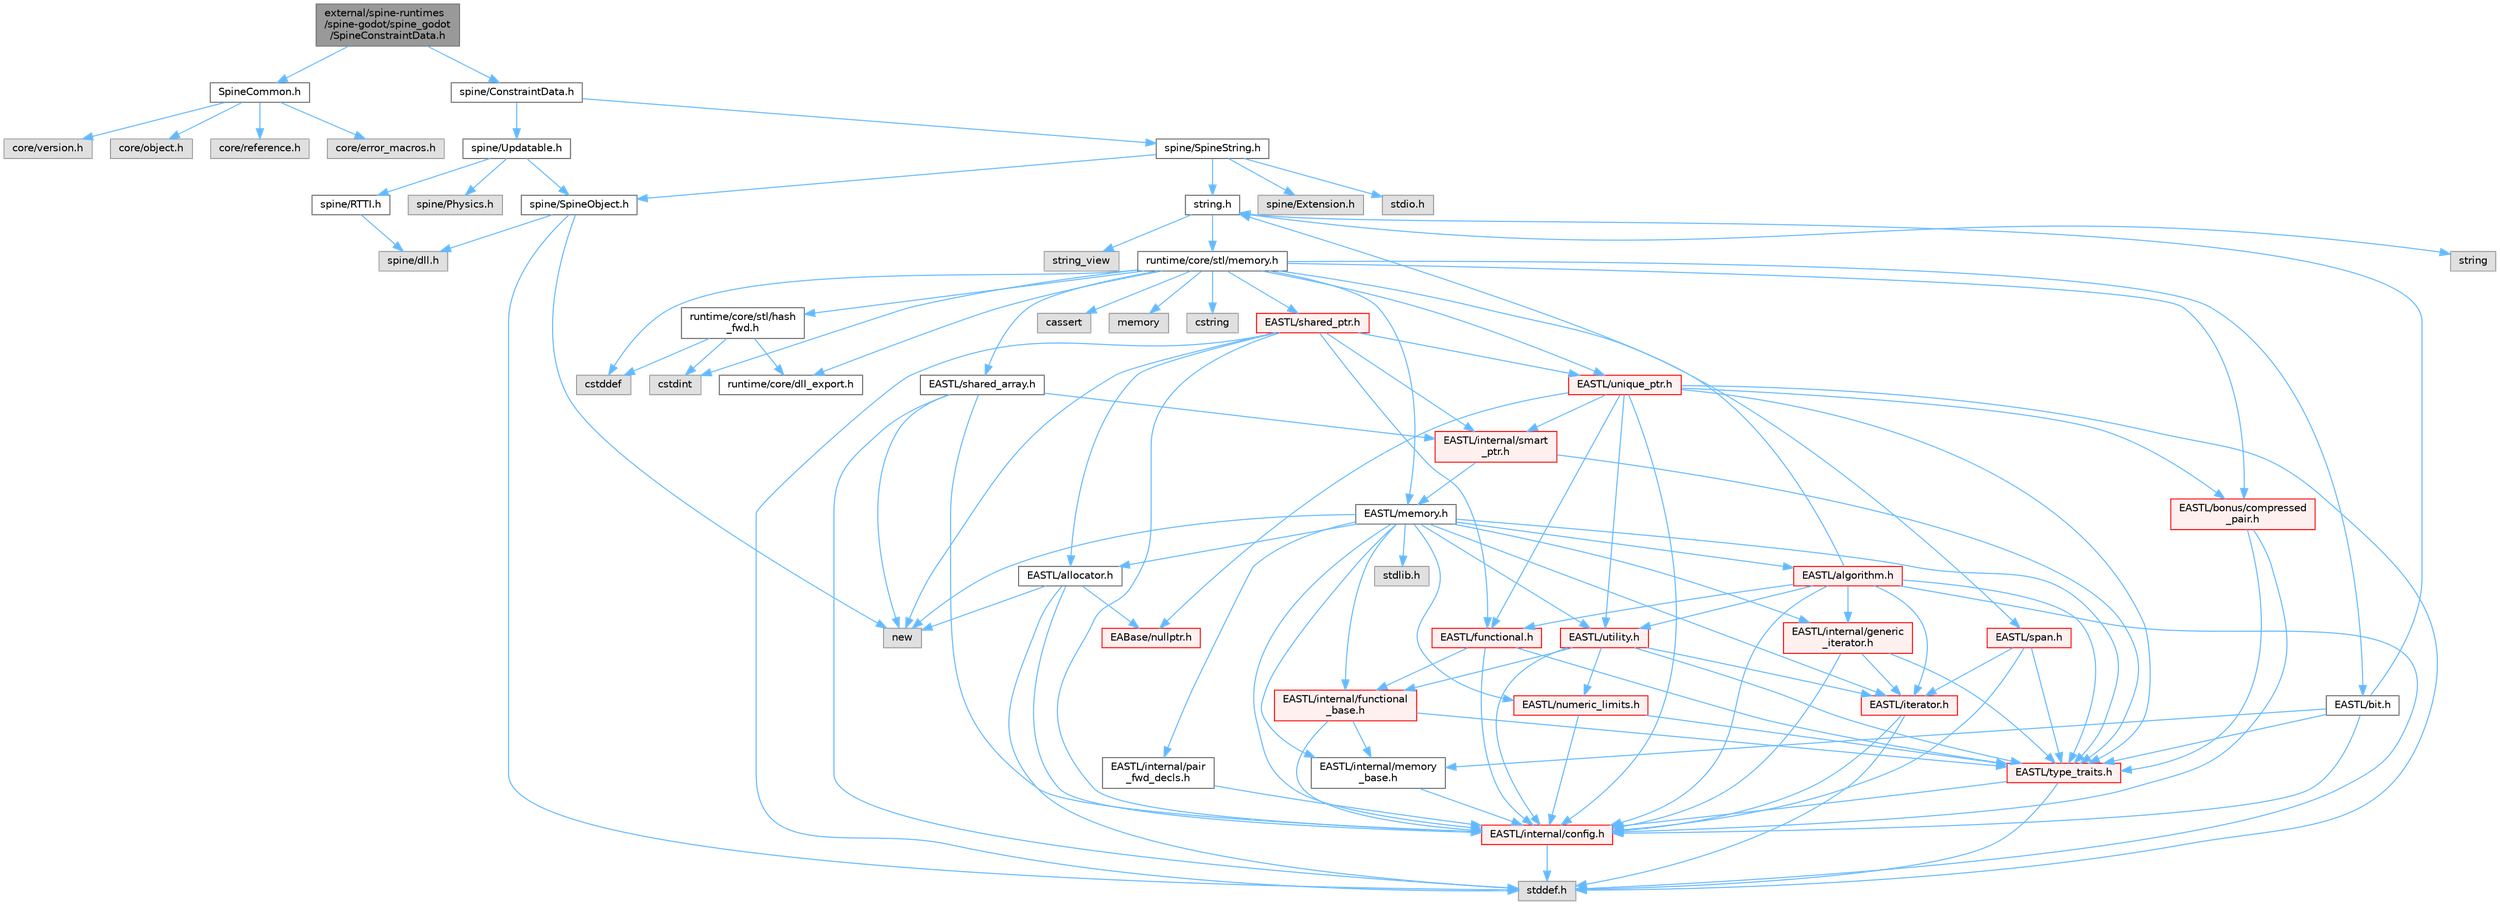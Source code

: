 digraph "external/spine-runtimes/spine-godot/spine_godot/SpineConstraintData.h"
{
 // LATEX_PDF_SIZE
  bgcolor="transparent";
  edge [fontname=Helvetica,fontsize=10,labelfontname=Helvetica,labelfontsize=10];
  node [fontname=Helvetica,fontsize=10,shape=box,height=0.2,width=0.4];
  Node1 [id="Node000001",label="external/spine-runtimes\l/spine-godot/spine_godot\l/SpineConstraintData.h",height=0.2,width=0.4,color="gray40", fillcolor="grey60", style="filled", fontcolor="black",tooltip=" "];
  Node1 -> Node2 [id="edge1_Node000001_Node000002",color="steelblue1",style="solid",tooltip=" "];
  Node2 [id="Node000002",label="SpineCommon.h",height=0.2,width=0.4,color="grey40", fillcolor="white", style="filled",URL="$_spine_common_8h.html",tooltip=" "];
  Node2 -> Node3 [id="edge2_Node000002_Node000003",color="steelblue1",style="solid",tooltip=" "];
  Node3 [id="Node000003",label="core/version.h",height=0.2,width=0.4,color="grey60", fillcolor="#E0E0E0", style="filled",tooltip=" "];
  Node2 -> Node4 [id="edge3_Node000002_Node000004",color="steelblue1",style="solid",tooltip=" "];
  Node4 [id="Node000004",label="core/object.h",height=0.2,width=0.4,color="grey60", fillcolor="#E0E0E0", style="filled",tooltip=" "];
  Node2 -> Node5 [id="edge4_Node000002_Node000005",color="steelblue1",style="solid",tooltip=" "];
  Node5 [id="Node000005",label="core/reference.h",height=0.2,width=0.4,color="grey60", fillcolor="#E0E0E0", style="filled",tooltip=" "];
  Node2 -> Node6 [id="edge5_Node000002_Node000006",color="steelblue1",style="solid",tooltip=" "];
  Node6 [id="Node000006",label="core/error_macros.h",height=0.2,width=0.4,color="grey60", fillcolor="#E0E0E0", style="filled",tooltip=" "];
  Node1 -> Node7 [id="edge6_Node000001_Node000007",color="steelblue1",style="solid",tooltip=" "];
  Node7 [id="Node000007",label="spine/ConstraintData.h",height=0.2,width=0.4,color="grey40", fillcolor="white", style="filled",URL="$_constraint_data_8h.html",tooltip=" "];
  Node7 -> Node8 [id="edge7_Node000007_Node000008",color="steelblue1",style="solid",tooltip=" "];
  Node8 [id="Node000008",label="spine/Updatable.h",height=0.2,width=0.4,color="grey40", fillcolor="white", style="filled",URL="$_updatable_8h.html",tooltip=" "];
  Node8 -> Node9 [id="edge8_Node000008_Node000009",color="steelblue1",style="solid",tooltip=" "];
  Node9 [id="Node000009",label="spine/RTTI.h",height=0.2,width=0.4,color="grey40", fillcolor="white", style="filled",URL="$_r_t_t_i_8h.html",tooltip=" "];
  Node9 -> Node10 [id="edge9_Node000009_Node000010",color="steelblue1",style="solid",tooltip=" "];
  Node10 [id="Node000010",label="spine/dll.h",height=0.2,width=0.4,color="grey60", fillcolor="#E0E0E0", style="filled",tooltip=" "];
  Node8 -> Node11 [id="edge10_Node000008_Node000011",color="steelblue1",style="solid",tooltip=" "];
  Node11 [id="Node000011",label="spine/SpineObject.h",height=0.2,width=0.4,color="grey40", fillcolor="white", style="filled",URL="$_spine_object_8h.html",tooltip=" "];
  Node11 -> Node12 [id="edge11_Node000011_Node000012",color="steelblue1",style="solid",tooltip=" "];
  Node12 [id="Node000012",label="new",height=0.2,width=0.4,color="grey60", fillcolor="#E0E0E0", style="filled",tooltip=" "];
  Node11 -> Node13 [id="edge12_Node000011_Node000013",color="steelblue1",style="solid",tooltip=" "];
  Node13 [id="Node000013",label="stddef.h",height=0.2,width=0.4,color="grey60", fillcolor="#E0E0E0", style="filled",tooltip=" "];
  Node11 -> Node10 [id="edge13_Node000011_Node000010",color="steelblue1",style="solid",tooltip=" "];
  Node8 -> Node14 [id="edge14_Node000008_Node000014",color="steelblue1",style="solid",tooltip=" "];
  Node14 [id="Node000014",label="spine/Physics.h",height=0.2,width=0.4,color="grey60", fillcolor="#E0E0E0", style="filled",tooltip=" "];
  Node7 -> Node15 [id="edge15_Node000007_Node000015",color="steelblue1",style="solid",tooltip=" "];
  Node15 [id="Node000015",label="spine/SpineString.h",height=0.2,width=0.4,color="grey40", fillcolor="white", style="filled",URL="$_spine_string_8h.html",tooltip=" "];
  Node15 -> Node11 [id="edge16_Node000015_Node000011",color="steelblue1",style="solid",tooltip=" "];
  Node15 -> Node16 [id="edge17_Node000015_Node000016",color="steelblue1",style="solid",tooltip=" "];
  Node16 [id="Node000016",label="spine/Extension.h",height=0.2,width=0.4,color="grey60", fillcolor="#E0E0E0", style="filled",tooltip=" "];
  Node15 -> Node17 [id="edge18_Node000015_Node000017",color="steelblue1",style="solid",tooltip=" "];
  Node17 [id="Node000017",label="string.h",height=0.2,width=0.4,color="grey40", fillcolor="white", style="filled",URL="$string_8h.html",tooltip=" "];
  Node17 -> Node18 [id="edge19_Node000017_Node000018",color="steelblue1",style="solid",tooltip=" "];
  Node18 [id="Node000018",label="string",height=0.2,width=0.4,color="grey60", fillcolor="#E0E0E0", style="filled",tooltip=" "];
  Node17 -> Node19 [id="edge20_Node000017_Node000019",color="steelblue1",style="solid",tooltip=" "];
  Node19 [id="Node000019",label="string_view",height=0.2,width=0.4,color="grey60", fillcolor="#E0E0E0", style="filled",tooltip=" "];
  Node17 -> Node20 [id="edge21_Node000017_Node000020",color="steelblue1",style="solid",tooltip=" "];
  Node20 [id="Node000020",label="runtime/core/stl/memory.h",height=0.2,width=0.4,color="grey40", fillcolor="white", style="filled",URL="$runtime_2core_2stl_2memory_8h.html",tooltip=" "];
  Node20 -> Node21 [id="edge22_Node000020_Node000021",color="steelblue1",style="solid",tooltip=" "];
  Node21 [id="Node000021",label="cstddef",height=0.2,width=0.4,color="grey60", fillcolor="#E0E0E0", style="filled",tooltip=" "];
  Node20 -> Node22 [id="edge23_Node000020_Node000022",color="steelblue1",style="solid",tooltip=" "];
  Node22 [id="Node000022",label="cstdint",height=0.2,width=0.4,color="grey60", fillcolor="#E0E0E0", style="filled",tooltip=" "];
  Node20 -> Node23 [id="edge24_Node000020_Node000023",color="steelblue1",style="solid",tooltip=" "];
  Node23 [id="Node000023",label="cassert",height=0.2,width=0.4,color="grey60", fillcolor="#E0E0E0", style="filled",tooltip=" "];
  Node20 -> Node24 [id="edge25_Node000020_Node000024",color="steelblue1",style="solid",tooltip=" "];
  Node24 [id="Node000024",label="memory",height=0.2,width=0.4,color="grey60", fillcolor="#E0E0E0", style="filled",tooltip=" "];
  Node20 -> Node25 [id="edge26_Node000020_Node000025",color="steelblue1",style="solid",tooltip=" "];
  Node25 [id="Node000025",label="cstring",height=0.2,width=0.4,color="grey60", fillcolor="#E0E0E0", style="filled",tooltip=" "];
  Node20 -> Node26 [id="edge27_Node000020_Node000026",color="steelblue1",style="solid",tooltip=" "];
  Node26 [id="Node000026",label="EASTL/bit.h",height=0.2,width=0.4,color="grey40", fillcolor="white", style="filled",URL="$bit_8h.html",tooltip=" "];
  Node26 -> Node27 [id="edge28_Node000026_Node000027",color="steelblue1",style="solid",tooltip=" "];
  Node27 [id="Node000027",label="EASTL/internal/config.h",height=0.2,width=0.4,color="red", fillcolor="#FFF0F0", style="filled",URL="$runtime_2_e_a_s_t_l_2include_2_e_a_s_t_l_2internal_2config_8h.html",tooltip=" "];
  Node27 -> Node13 [id="edge29_Node000027_Node000013",color="steelblue1",style="solid",tooltip=" "];
  Node26 -> Node35 [id="edge30_Node000026_Node000035",color="steelblue1",style="solid",tooltip=" "];
  Node35 [id="Node000035",label="EASTL/internal/memory\l_base.h",height=0.2,width=0.4,color="grey40", fillcolor="white", style="filled",URL="$memory__base_8h.html",tooltip=" "];
  Node35 -> Node27 [id="edge31_Node000035_Node000027",color="steelblue1",style="solid",tooltip=" "];
  Node26 -> Node36 [id="edge32_Node000026_Node000036",color="steelblue1",style="solid",tooltip=" "];
  Node36 [id="Node000036",label="EASTL/type_traits.h",height=0.2,width=0.4,color="red", fillcolor="#FFF0F0", style="filled",URL="$_e_a_s_t_l_2include_2_e_a_s_t_l_2type__traits_8h.html",tooltip=" "];
  Node36 -> Node27 [id="edge33_Node000036_Node000027",color="steelblue1",style="solid",tooltip=" "];
  Node36 -> Node13 [id="edge34_Node000036_Node000013",color="steelblue1",style="solid",tooltip=" "];
  Node26 -> Node17 [id="edge35_Node000026_Node000017",color="steelblue1",style="solid",tooltip=" "];
  Node20 -> Node46 [id="edge36_Node000020_Node000046",color="steelblue1",style="solid",tooltip=" "];
  Node46 [id="Node000046",label="EASTL/memory.h",height=0.2,width=0.4,color="grey40", fillcolor="white", style="filled",URL="$runtime_2_e_a_s_t_l_2include_2_e_a_s_t_l_2memory_8h.html",tooltip=" "];
  Node46 -> Node27 [id="edge37_Node000046_Node000027",color="steelblue1",style="solid",tooltip=" "];
  Node46 -> Node35 [id="edge38_Node000046_Node000035",color="steelblue1",style="solid",tooltip=" "];
  Node46 -> Node47 [id="edge39_Node000046_Node000047",color="steelblue1",style="solid",tooltip=" "];
  Node47 [id="Node000047",label="EASTL/internal/generic\l_iterator.h",height=0.2,width=0.4,color="red", fillcolor="#FFF0F0", style="filled",URL="$generic__iterator_8h.html",tooltip=" "];
  Node47 -> Node27 [id="edge40_Node000047_Node000027",color="steelblue1",style="solid",tooltip=" "];
  Node47 -> Node48 [id="edge41_Node000047_Node000048",color="steelblue1",style="solid",tooltip=" "];
  Node48 [id="Node000048",label="EASTL/iterator.h",height=0.2,width=0.4,color="red", fillcolor="#FFF0F0", style="filled",URL="$_e_a_s_t_l_2include_2_e_a_s_t_l_2iterator_8h.html",tooltip=" "];
  Node48 -> Node27 [id="edge42_Node000048_Node000027",color="steelblue1",style="solid",tooltip=" "];
  Node48 -> Node13 [id="edge43_Node000048_Node000013",color="steelblue1",style="solid",tooltip=" "];
  Node47 -> Node36 [id="edge44_Node000047_Node000036",color="steelblue1",style="solid",tooltip=" "];
  Node46 -> Node51 [id="edge45_Node000046_Node000051",color="steelblue1",style="solid",tooltip=" "];
  Node51 [id="Node000051",label="EASTL/internal/pair\l_fwd_decls.h",height=0.2,width=0.4,color="grey40", fillcolor="white", style="filled",URL="$pair__fwd__decls_8h.html",tooltip=" "];
  Node51 -> Node27 [id="edge46_Node000051_Node000027",color="steelblue1",style="solid",tooltip=" "];
  Node46 -> Node52 [id="edge47_Node000046_Node000052",color="steelblue1",style="solid",tooltip=" "];
  Node52 [id="Node000052",label="EASTL/internal/functional\l_base.h",height=0.2,width=0.4,color="red", fillcolor="#FFF0F0", style="filled",URL="$functional__base_8h.html",tooltip=" "];
  Node52 -> Node27 [id="edge48_Node000052_Node000027",color="steelblue1",style="solid",tooltip=" "];
  Node52 -> Node35 [id="edge49_Node000052_Node000035",color="steelblue1",style="solid",tooltip=" "];
  Node52 -> Node36 [id="edge50_Node000052_Node000036",color="steelblue1",style="solid",tooltip=" "];
  Node46 -> Node53 [id="edge51_Node000046_Node000053",color="steelblue1",style="solid",tooltip=" "];
  Node53 [id="Node000053",label="EASTL/algorithm.h",height=0.2,width=0.4,color="red", fillcolor="#FFF0F0", style="filled",URL="$_e_a_s_t_l_2include_2_e_a_s_t_l_2algorithm_8h.html",tooltip=" "];
  Node53 -> Node27 [id="edge52_Node000053_Node000027",color="steelblue1",style="solid",tooltip=" "];
  Node53 -> Node36 [id="edge53_Node000053_Node000036",color="steelblue1",style="solid",tooltip=" "];
  Node53 -> Node48 [id="edge54_Node000053_Node000048",color="steelblue1",style="solid",tooltip=" "];
  Node53 -> Node56 [id="edge55_Node000053_Node000056",color="steelblue1",style="solid",tooltip=" "];
  Node56 [id="Node000056",label="EASTL/functional.h",height=0.2,width=0.4,color="red", fillcolor="#FFF0F0", style="filled",URL="$_e_a_s_t_l_2include_2_e_a_s_t_l_2functional_8h.html",tooltip=" "];
  Node56 -> Node27 [id="edge56_Node000056_Node000027",color="steelblue1",style="solid",tooltip=" "];
  Node56 -> Node36 [id="edge57_Node000056_Node000036",color="steelblue1",style="solid",tooltip=" "];
  Node56 -> Node52 [id="edge58_Node000056_Node000052",color="steelblue1",style="solid",tooltip=" "];
  Node53 -> Node62 [id="edge59_Node000053_Node000062",color="steelblue1",style="solid",tooltip=" "];
  Node62 [id="Node000062",label="EASTL/utility.h",height=0.2,width=0.4,color="red", fillcolor="#FFF0F0", style="filled",URL="$runtime_2_e_a_s_t_l_2include_2_e_a_s_t_l_2utility_8h.html",tooltip=" "];
  Node62 -> Node27 [id="edge60_Node000062_Node000027",color="steelblue1",style="solid",tooltip=" "];
  Node62 -> Node36 [id="edge61_Node000062_Node000036",color="steelblue1",style="solid",tooltip=" "];
  Node62 -> Node48 [id="edge62_Node000062_Node000048",color="steelblue1",style="solid",tooltip=" "];
  Node62 -> Node63 [id="edge63_Node000062_Node000063",color="steelblue1",style="solid",tooltip=" "];
  Node63 [id="Node000063",label="EASTL/numeric_limits.h",height=0.2,width=0.4,color="red", fillcolor="#FFF0F0", style="filled",URL="$numeric__limits_8h.html",tooltip=" "];
  Node63 -> Node27 [id="edge64_Node000063_Node000027",color="steelblue1",style="solid",tooltip=" "];
  Node63 -> Node36 [id="edge65_Node000063_Node000036",color="steelblue1",style="solid",tooltip=" "];
  Node62 -> Node52 [id="edge66_Node000062_Node000052",color="steelblue1",style="solid",tooltip=" "];
  Node53 -> Node47 [id="edge67_Node000053_Node000047",color="steelblue1",style="solid",tooltip=" "];
  Node53 -> Node13 [id="edge68_Node000053_Node000013",color="steelblue1",style="solid",tooltip=" "];
  Node53 -> Node17 [id="edge69_Node000053_Node000017",color="steelblue1",style="solid",tooltip=" "];
  Node46 -> Node36 [id="edge70_Node000046_Node000036",color="steelblue1",style="solid",tooltip=" "];
  Node46 -> Node60 [id="edge71_Node000046_Node000060",color="steelblue1",style="solid",tooltip=" "];
  Node60 [id="Node000060",label="EASTL/allocator.h",height=0.2,width=0.4,color="grey40", fillcolor="white", style="filled",URL="$runtime_2_e_a_s_t_l_2include_2_e_a_s_t_l_2allocator_8h.html",tooltip=" "];
  Node60 -> Node27 [id="edge72_Node000060_Node000027",color="steelblue1",style="solid",tooltip=" "];
  Node60 -> Node38 [id="edge73_Node000060_Node000038",color="steelblue1",style="solid",tooltip=" "];
  Node38 [id="Node000038",label="EABase/nullptr.h",height=0.2,width=0.4,color="red", fillcolor="#FFF0F0", style="filled",URL="$nullptr_8h.html",tooltip=" "];
  Node60 -> Node13 [id="edge74_Node000060_Node000013",color="steelblue1",style="solid",tooltip=" "];
  Node60 -> Node12 [id="edge75_Node000060_Node000012",color="steelblue1",style="solid",tooltip=" "];
  Node46 -> Node48 [id="edge76_Node000046_Node000048",color="steelblue1",style="solid",tooltip=" "];
  Node46 -> Node62 [id="edge77_Node000046_Node000062",color="steelblue1",style="solid",tooltip=" "];
  Node46 -> Node63 [id="edge78_Node000046_Node000063",color="steelblue1",style="solid",tooltip=" "];
  Node46 -> Node72 [id="edge79_Node000046_Node000072",color="steelblue1",style="solid",tooltip=" "];
  Node72 [id="Node000072",label="stdlib.h",height=0.2,width=0.4,color="grey60", fillcolor="#E0E0E0", style="filled",tooltip=" "];
  Node46 -> Node12 [id="edge80_Node000046_Node000012",color="steelblue1",style="solid",tooltip=" "];
  Node20 -> Node73 [id="edge81_Node000020_Node000073",color="steelblue1",style="solid",tooltip=" "];
  Node73 [id="Node000073",label="EASTL/shared_array.h",height=0.2,width=0.4,color="grey40", fillcolor="white", style="filled",URL="$shared__array_8h.html",tooltip=" "];
  Node73 -> Node27 [id="edge82_Node000073_Node000027",color="steelblue1",style="solid",tooltip=" "];
  Node73 -> Node74 [id="edge83_Node000073_Node000074",color="steelblue1",style="solid",tooltip=" "];
  Node74 [id="Node000074",label="EASTL/internal/smart\l_ptr.h",height=0.2,width=0.4,color="red", fillcolor="#FFF0F0", style="filled",URL="$smart__ptr_8h.html",tooltip=" "];
  Node74 -> Node46 [id="edge84_Node000074_Node000046",color="steelblue1",style="solid",tooltip=" "];
  Node74 -> Node36 [id="edge85_Node000074_Node000036",color="steelblue1",style="solid",tooltip=" "];
  Node73 -> Node12 [id="edge86_Node000073_Node000012",color="steelblue1",style="solid",tooltip=" "];
  Node73 -> Node13 [id="edge87_Node000073_Node000013",color="steelblue1",style="solid",tooltip=" "];
  Node20 -> Node76 [id="edge88_Node000020_Node000076",color="steelblue1",style="solid",tooltip=" "];
  Node76 [id="Node000076",label="EASTL/unique_ptr.h",height=0.2,width=0.4,color="red", fillcolor="#FFF0F0", style="filled",URL="$unique__ptr_8h.html",tooltip=" "];
  Node76 -> Node38 [id="edge89_Node000076_Node000038",color="steelblue1",style="solid",tooltip=" "];
  Node76 -> Node77 [id="edge90_Node000076_Node000077",color="steelblue1",style="solid",tooltip=" "];
  Node77 [id="Node000077",label="EASTL/bonus/compressed\l_pair.h",height=0.2,width=0.4,color="red", fillcolor="#FFF0F0", style="filled",URL="$compressed__pair_8h.html",tooltip=" "];
  Node77 -> Node27 [id="edge91_Node000077_Node000027",color="steelblue1",style="solid",tooltip=" "];
  Node77 -> Node36 [id="edge92_Node000077_Node000036",color="steelblue1",style="solid",tooltip=" "];
  Node76 -> Node56 [id="edge93_Node000076_Node000056",color="steelblue1",style="solid",tooltip=" "];
  Node76 -> Node27 [id="edge94_Node000076_Node000027",color="steelblue1",style="solid",tooltip=" "];
  Node76 -> Node74 [id="edge95_Node000076_Node000074",color="steelblue1",style="solid",tooltip=" "];
  Node76 -> Node36 [id="edge96_Node000076_Node000036",color="steelblue1",style="solid",tooltip=" "];
  Node76 -> Node62 [id="edge97_Node000076_Node000062",color="steelblue1",style="solid",tooltip=" "];
  Node76 -> Node13 [id="edge98_Node000076_Node000013",color="steelblue1",style="solid",tooltip=" "];
  Node20 -> Node79 [id="edge99_Node000020_Node000079",color="steelblue1",style="solid",tooltip=" "];
  Node79 [id="Node000079",label="EASTL/shared_ptr.h",height=0.2,width=0.4,color="red", fillcolor="#FFF0F0", style="filled",URL="$shared__ptr_8h.html",tooltip=" "];
  Node79 -> Node27 [id="edge100_Node000079_Node000027",color="steelblue1",style="solid",tooltip=" "];
  Node79 -> Node74 [id="edge101_Node000079_Node000074",color="steelblue1",style="solid",tooltip=" "];
  Node79 -> Node76 [id="edge102_Node000079_Node000076",color="steelblue1",style="solid",tooltip=" "];
  Node79 -> Node56 [id="edge103_Node000079_Node000056",color="steelblue1",style="solid",tooltip=" "];
  Node79 -> Node60 [id="edge104_Node000079_Node000060",color="steelblue1",style="solid",tooltip=" "];
  Node79 -> Node12 [id="edge105_Node000079_Node000012",color="steelblue1",style="solid",tooltip=" "];
  Node79 -> Node13 [id="edge106_Node000079_Node000013",color="steelblue1",style="solid",tooltip=" "];
  Node20 -> Node159 [id="edge107_Node000020_Node000159",color="steelblue1",style="solid",tooltip=" "];
  Node159 [id="Node000159",label="EASTL/span.h",height=0.2,width=0.4,color="red", fillcolor="#FFF0F0", style="filled",URL="$span_8h.html",tooltip=" "];
  Node159 -> Node27 [id="edge108_Node000159_Node000027",color="steelblue1",style="solid",tooltip=" "];
  Node159 -> Node36 [id="edge109_Node000159_Node000036",color="steelblue1",style="solid",tooltip=" "];
  Node159 -> Node48 [id="edge110_Node000159_Node000048",color="steelblue1",style="solid",tooltip=" "];
  Node20 -> Node77 [id="edge111_Node000020_Node000077",color="steelblue1",style="solid",tooltip=" "];
  Node20 -> Node162 [id="edge112_Node000020_Node000162",color="steelblue1",style="solid",tooltip=" "];
  Node162 [id="Node000162",label="runtime/core/dll_export.h",height=0.2,width=0.4,color="grey40", fillcolor="white", style="filled",URL="$dll__export_8h.html",tooltip=" "];
  Node20 -> Node163 [id="edge113_Node000020_Node000163",color="steelblue1",style="solid",tooltip=" "];
  Node163 [id="Node000163",label="runtime/core/stl/hash\l_fwd.h",height=0.2,width=0.4,color="grey40", fillcolor="white", style="filled",URL="$hash__fwd_8h.html",tooltip=" "];
  Node163 -> Node21 [id="edge114_Node000163_Node000021",color="steelblue1",style="solid",tooltip=" "];
  Node163 -> Node22 [id="edge115_Node000163_Node000022",color="steelblue1",style="solid",tooltip=" "];
  Node163 -> Node162 [id="edge116_Node000163_Node000162",color="steelblue1",style="solid",tooltip=" "];
  Node15 -> Node164 [id="edge117_Node000015_Node000164",color="steelblue1",style="solid",tooltip=" "];
  Node164 [id="Node000164",label="stdio.h",height=0.2,width=0.4,color="grey60", fillcolor="#E0E0E0", style="filled",tooltip=" "];
}
